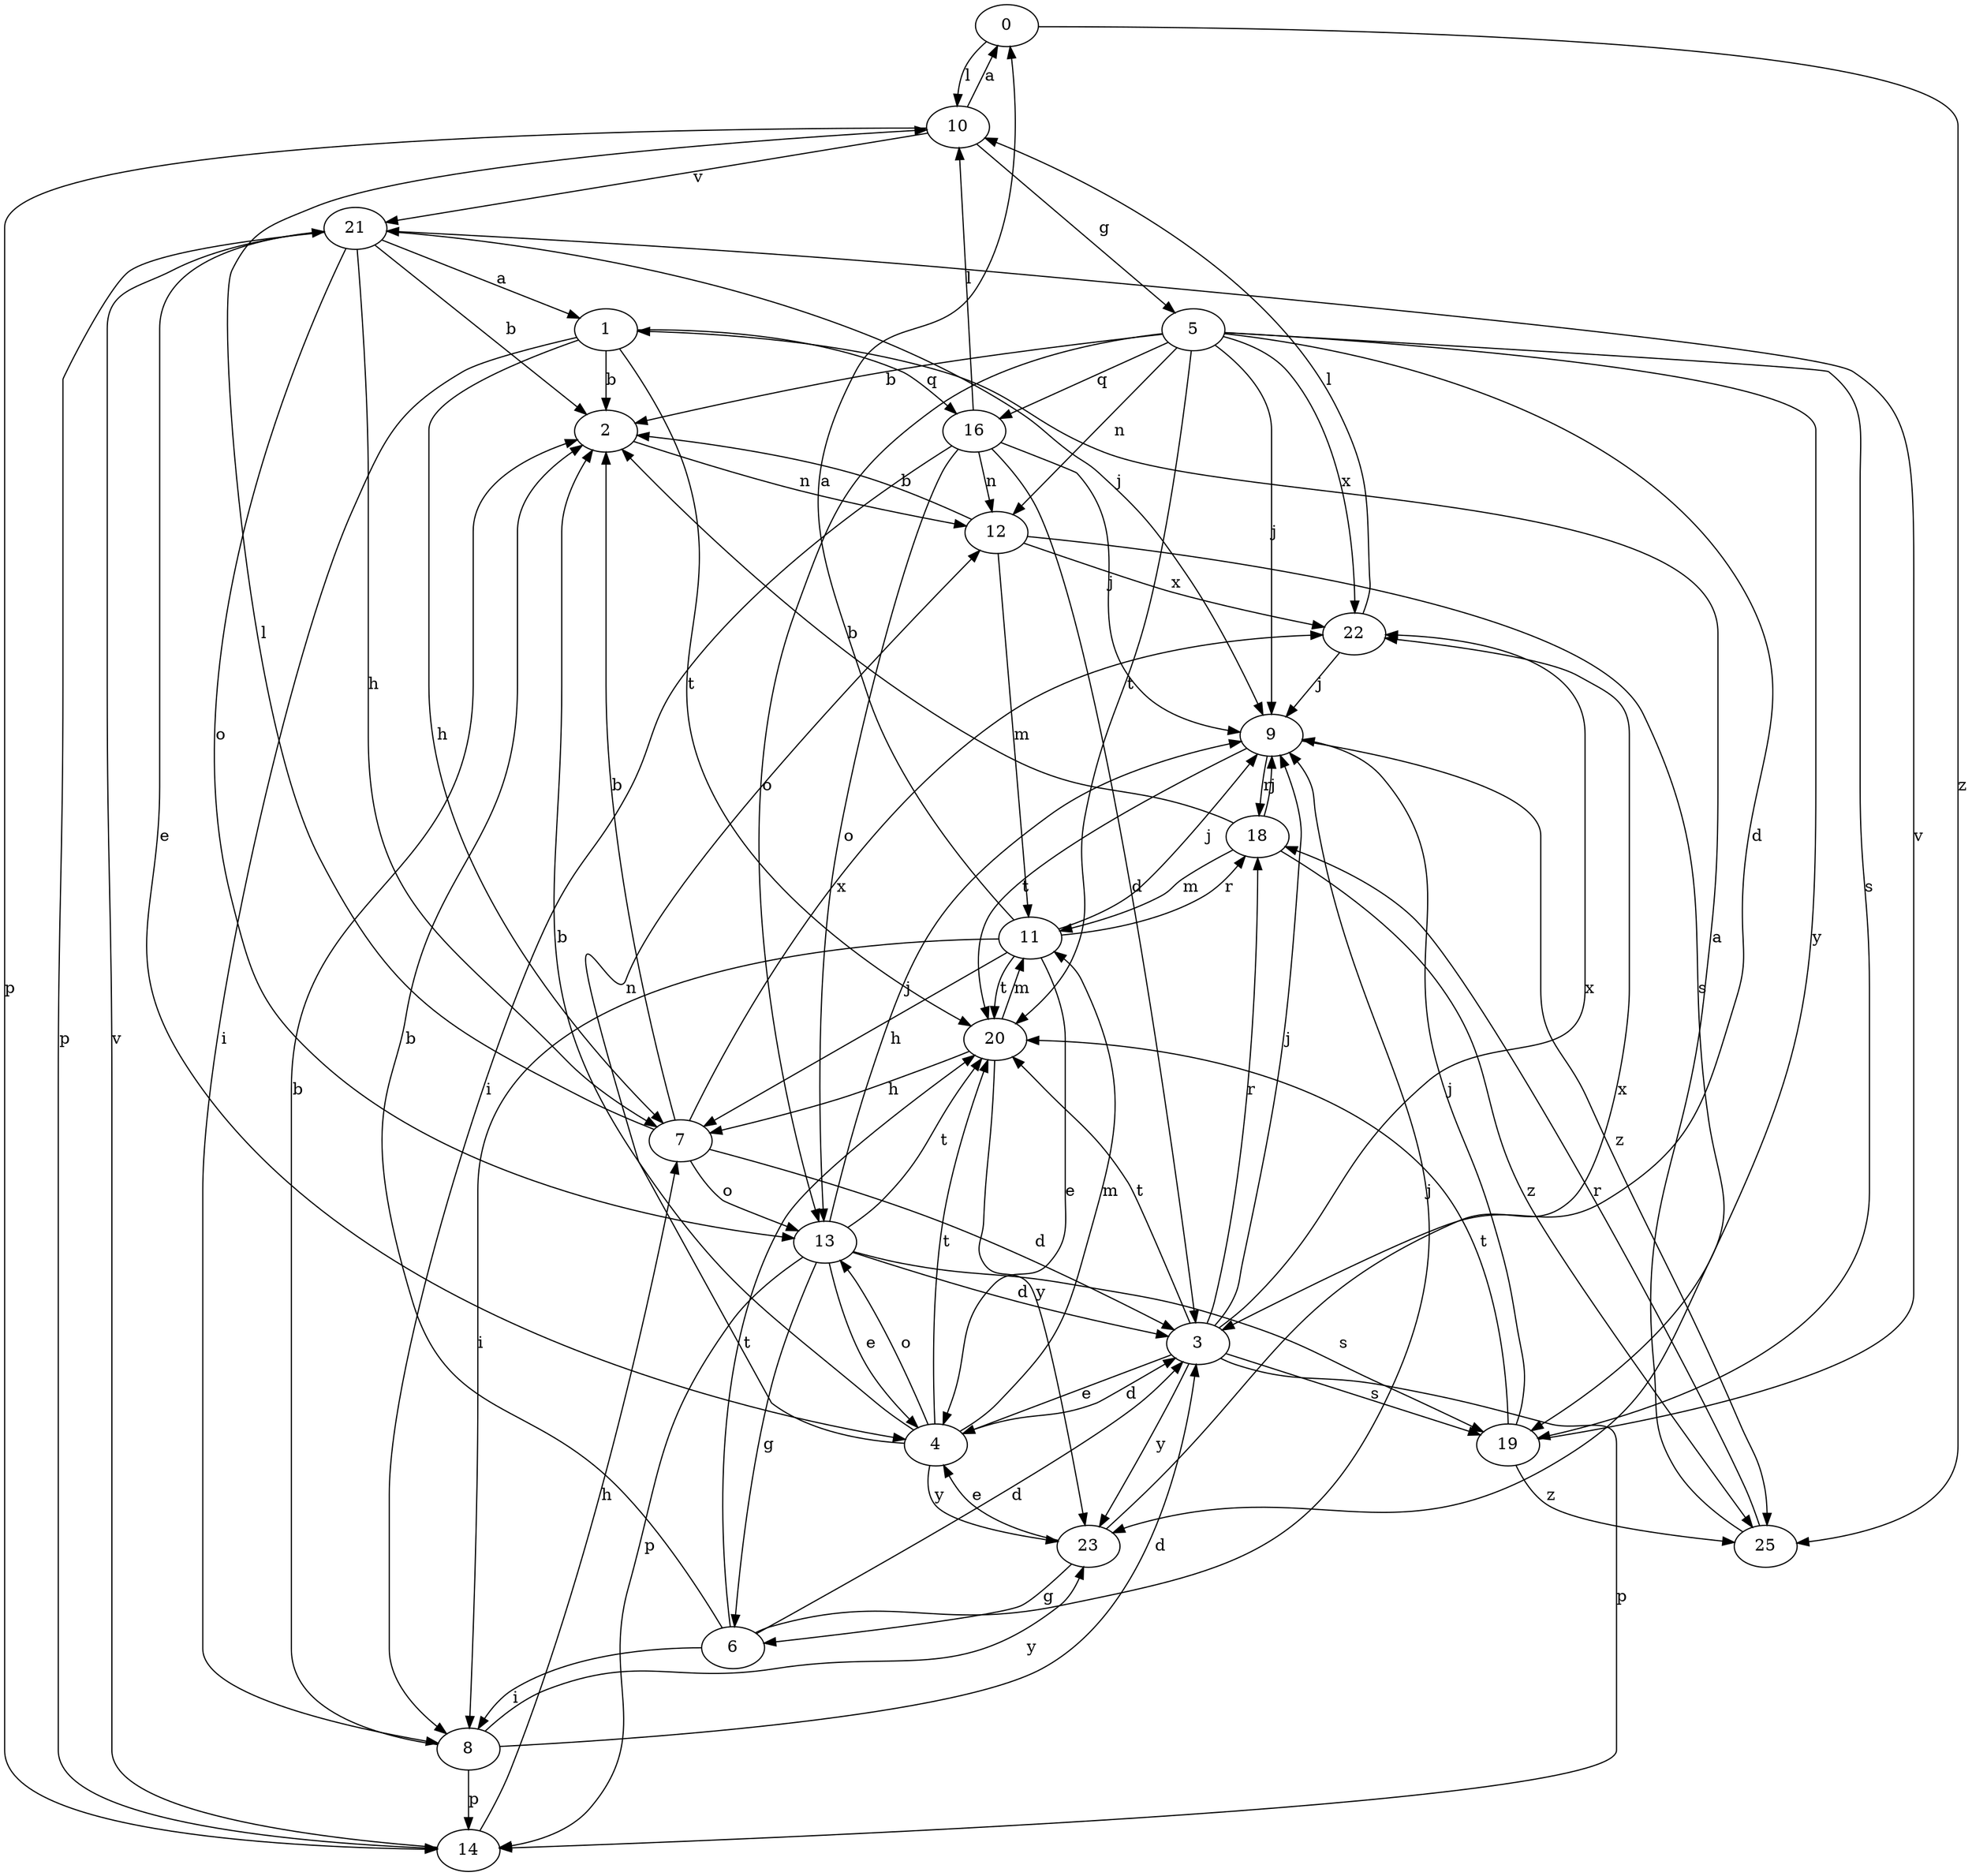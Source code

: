 strict digraph  {
0;
1;
2;
3;
4;
5;
6;
7;
8;
9;
10;
11;
12;
13;
14;
16;
18;
19;
20;
21;
22;
23;
25;
0 -> 10  [label=l];
0 -> 25  [label=z];
1 -> 2  [label=b];
1 -> 7  [label=h];
1 -> 8  [label=i];
1 -> 16  [label=q];
1 -> 20  [label=t];
2 -> 12  [label=n];
3 -> 4  [label=e];
3 -> 9  [label=j];
3 -> 14  [label=p];
3 -> 18  [label=r];
3 -> 19  [label=s];
3 -> 20  [label=t];
3 -> 22  [label=x];
3 -> 23  [label=y];
4 -> 2  [label=b];
4 -> 3  [label=d];
4 -> 11  [label=m];
4 -> 12  [label=n];
4 -> 13  [label=o];
4 -> 20  [label=t];
4 -> 23  [label=y];
5 -> 2  [label=b];
5 -> 3  [label=d];
5 -> 9  [label=j];
5 -> 12  [label=n];
5 -> 13  [label=o];
5 -> 16  [label=q];
5 -> 19  [label=s];
5 -> 20  [label=t];
5 -> 22  [label=x];
5 -> 23  [label=y];
6 -> 2  [label=b];
6 -> 3  [label=d];
6 -> 8  [label=i];
6 -> 9  [label=j];
6 -> 20  [label=t];
7 -> 2  [label=b];
7 -> 3  [label=d];
7 -> 10  [label=l];
7 -> 13  [label=o];
7 -> 22  [label=x];
8 -> 2  [label=b];
8 -> 3  [label=d];
8 -> 14  [label=p];
8 -> 23  [label=y];
9 -> 18  [label=r];
9 -> 20  [label=t];
9 -> 25  [label=z];
10 -> 0  [label=a];
10 -> 5  [label=g];
10 -> 14  [label=p];
10 -> 21  [label=v];
11 -> 0  [label=a];
11 -> 4  [label=e];
11 -> 7  [label=h];
11 -> 8  [label=i];
11 -> 9  [label=j];
11 -> 18  [label=r];
11 -> 20  [label=t];
12 -> 2  [label=b];
12 -> 11  [label=m];
12 -> 19  [label=s];
12 -> 22  [label=x];
13 -> 3  [label=d];
13 -> 4  [label=e];
13 -> 6  [label=g];
13 -> 9  [label=j];
13 -> 14  [label=p];
13 -> 19  [label=s];
13 -> 20  [label=t];
14 -> 7  [label=h];
14 -> 21  [label=v];
16 -> 3  [label=d];
16 -> 8  [label=i];
16 -> 9  [label=j];
16 -> 10  [label=l];
16 -> 12  [label=n];
16 -> 13  [label=o];
18 -> 2  [label=b];
18 -> 9  [label=j];
18 -> 11  [label=m];
18 -> 25  [label=z];
19 -> 9  [label=j];
19 -> 20  [label=t];
19 -> 21  [label=v];
19 -> 25  [label=z];
20 -> 7  [label=h];
20 -> 11  [label=m];
20 -> 23  [label=y];
21 -> 1  [label=a];
21 -> 2  [label=b];
21 -> 4  [label=e];
21 -> 7  [label=h];
21 -> 9  [label=j];
21 -> 13  [label=o];
21 -> 14  [label=p];
22 -> 9  [label=j];
22 -> 10  [label=l];
23 -> 4  [label=e];
23 -> 6  [label=g];
23 -> 22  [label=x];
25 -> 1  [label=a];
25 -> 18  [label=r];
}
